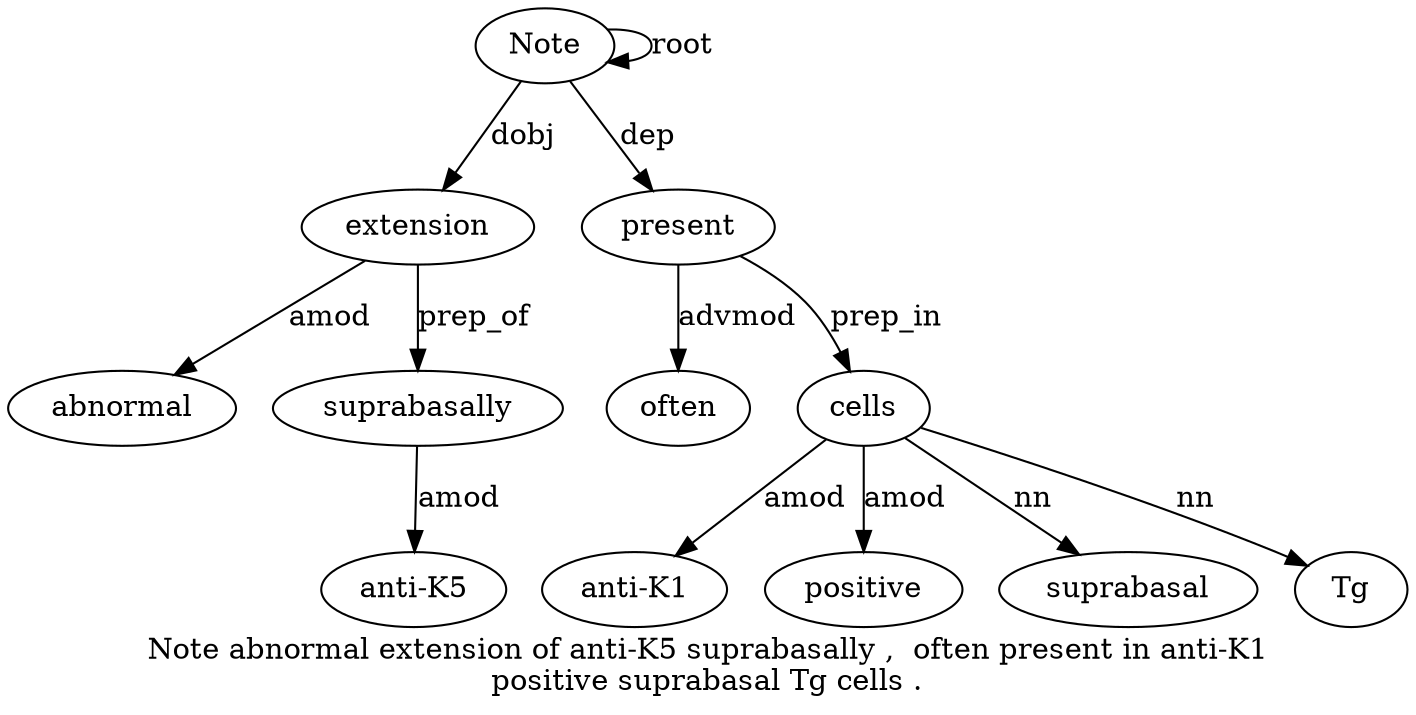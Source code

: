 digraph "Note abnormal extension of anti-K5 suprabasally ,  often present in anti-K1 positive suprabasal Tg cells ." {
label="Note abnormal extension of anti-K5 suprabasally ,  often present in anti-K1
positive suprabasal Tg cells .";
Note1 [style=filled, fillcolor=white, label=Note];
Note1 -> Note1  [label=root];
extension3 [style=filled, fillcolor=white, label=extension];
abnormal2 [style=filled, fillcolor=white, label=abnormal];
extension3 -> abnormal2  [label=amod];
Note1 -> extension3  [label=dobj];
suprabasally6 [style=filled, fillcolor=white, label=suprabasally];
"anti-K5" [style=filled, fillcolor=white, label="anti-K5"];
suprabasally6 -> "anti-K5"  [label=amod];
extension3 -> suprabasally6  [label=prep_of];
present9 [style=filled, fillcolor=white, label=present];
often8 [style=filled, fillcolor=white, label=often];
present9 -> often8  [label=advmod];
Note1 -> present9  [label=dep];
cells15 [style=filled, fillcolor=white, label=cells];
"anti-K1" [style=filled, fillcolor=white, label="anti-K1"];
cells15 -> "anti-K1"  [label=amod];
positive12 [style=filled, fillcolor=white, label=positive];
cells15 -> positive12  [label=amod];
suprabasal13 [style=filled, fillcolor=white, label=suprabasal];
cells15 -> suprabasal13  [label=nn];
Tg14 [style=filled, fillcolor=white, label=Tg];
cells15 -> Tg14  [label=nn];
present9 -> cells15  [label=prep_in];
}

